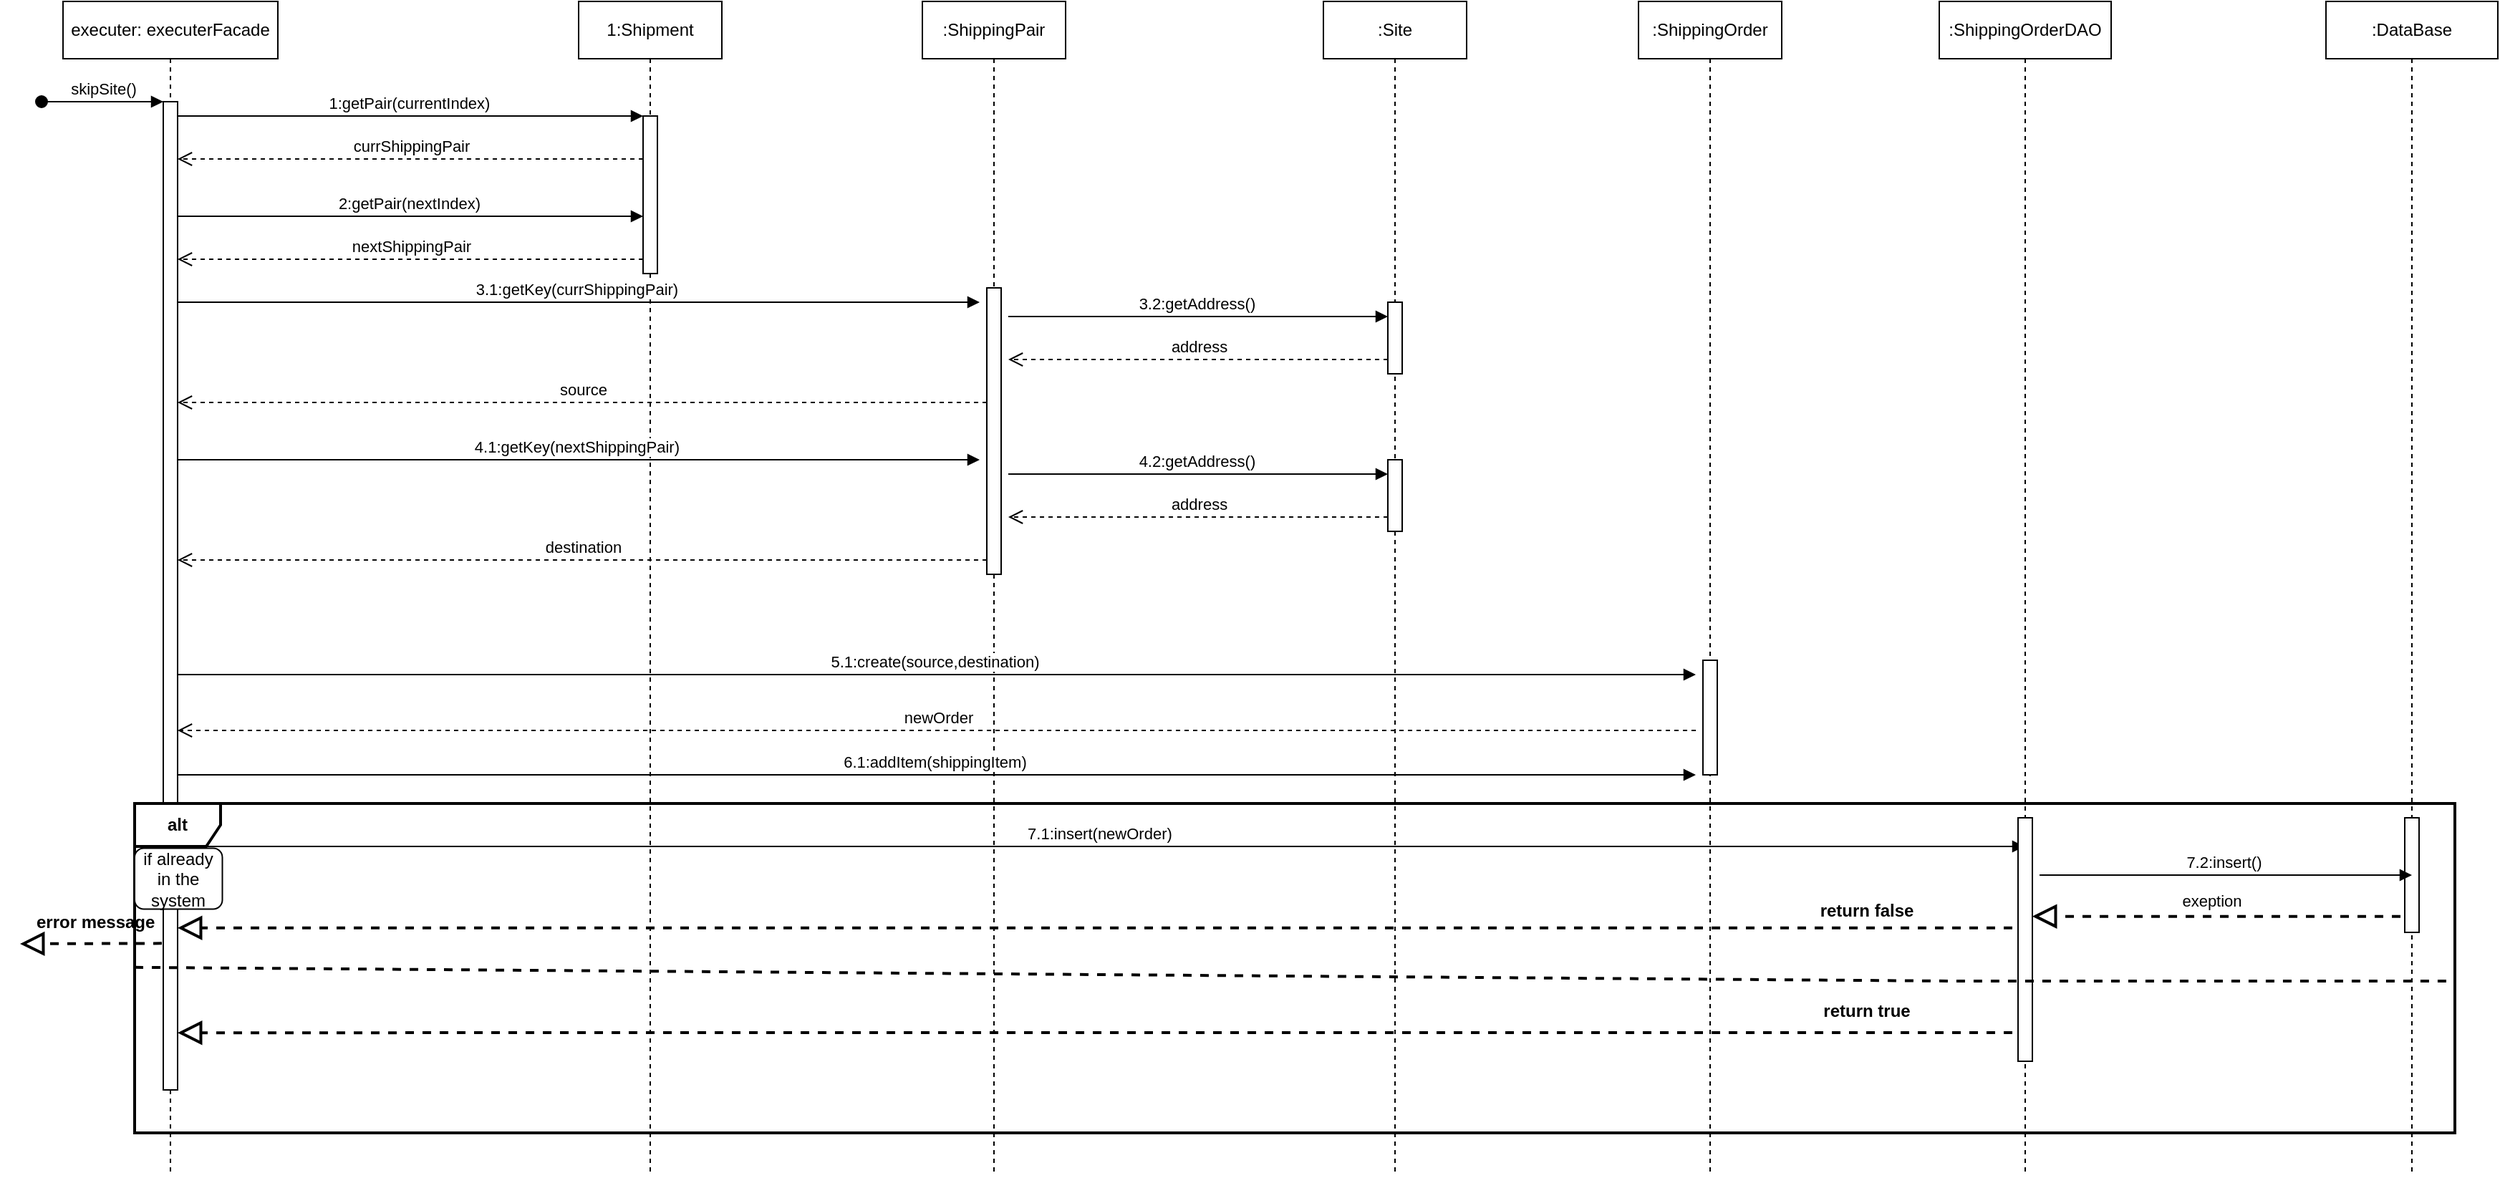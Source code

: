 <mxfile version="21.2.1" type="github">
  <diagram name="Page-1" id="2YBvvXClWsGukQMizWep">
    <mxGraphModel dx="3240" dy="1260" grid="1" gridSize="10" guides="1" tooltips="1" connect="1" arrows="1" fold="1" page="1" pageScale="1" pageWidth="850" pageHeight="1100" math="0" shadow="0">
      <root>
        <mxCell id="0" />
        <mxCell id="1" parent="0" />
        <mxCell id="aM9ryv3xv72pqoxQDRHE-1" value="executer: executerFacade" style="shape=umlLifeline;perimeter=lifelinePerimeter;whiteSpace=wrap;html=1;container=0;dropTarget=0;collapsible=0;recursiveResize=0;outlineConnect=0;portConstraint=eastwest;newEdgeStyle={&quot;edgeStyle&quot;:&quot;elbowEdgeStyle&quot;,&quot;elbow&quot;:&quot;vertical&quot;,&quot;curved&quot;:0,&quot;rounded&quot;:0};" parent="1" vertex="1">
          <mxGeometry x="30" y="40" width="150" height="820" as="geometry" />
        </mxCell>
        <mxCell id="aM9ryv3xv72pqoxQDRHE-2" value="" style="html=1;points=[];perimeter=orthogonalPerimeter;outlineConnect=0;targetShapes=umlLifeline;portConstraint=eastwest;newEdgeStyle={&quot;edgeStyle&quot;:&quot;elbowEdgeStyle&quot;,&quot;elbow&quot;:&quot;vertical&quot;,&quot;curved&quot;:0,&quot;rounded&quot;:0};" parent="aM9ryv3xv72pqoxQDRHE-1" vertex="1">
          <mxGeometry x="70" y="70" width="10" height="690" as="geometry" />
        </mxCell>
        <mxCell id="aM9ryv3xv72pqoxQDRHE-3" value="skipSite()" style="html=1;verticalAlign=bottom;startArrow=oval;endArrow=block;startSize=8;edgeStyle=elbowEdgeStyle;elbow=vertical;curved=0;rounded=0;" parent="aM9ryv3xv72pqoxQDRHE-1" target="aM9ryv3xv72pqoxQDRHE-2" edge="1">
          <mxGeometry relative="1" as="geometry">
            <mxPoint x="-15" y="70" as="sourcePoint" />
          </mxGeometry>
        </mxCell>
        <mxCell id="aM9ryv3xv72pqoxQDRHE-5" value="1:Shipment" style="shape=umlLifeline;perimeter=lifelinePerimeter;whiteSpace=wrap;html=1;container=0;dropTarget=0;collapsible=0;recursiveResize=0;outlineConnect=0;portConstraint=eastwest;newEdgeStyle={&quot;edgeStyle&quot;:&quot;elbowEdgeStyle&quot;,&quot;elbow&quot;:&quot;vertical&quot;,&quot;curved&quot;:0,&quot;rounded&quot;:0};" parent="1" vertex="1">
          <mxGeometry x="390" y="40" width="100" height="820" as="geometry" />
        </mxCell>
        <mxCell id="aM9ryv3xv72pqoxQDRHE-6" value="" style="html=1;points=[];perimeter=orthogonalPerimeter;outlineConnect=0;targetShapes=umlLifeline;portConstraint=eastwest;newEdgeStyle={&quot;edgeStyle&quot;:&quot;elbowEdgeStyle&quot;,&quot;elbow&quot;:&quot;vertical&quot;,&quot;curved&quot;:0,&quot;rounded&quot;:0};" parent="aM9ryv3xv72pqoxQDRHE-5" vertex="1">
          <mxGeometry x="45" y="80" width="10" height="110" as="geometry" />
        </mxCell>
        <mxCell id="aM9ryv3xv72pqoxQDRHE-7" value="1:getPair(currentIndex)&amp;nbsp;" style="html=1;verticalAlign=bottom;endArrow=block;edgeStyle=elbowEdgeStyle;elbow=vertical;curved=0;rounded=0;" parent="1" source="aM9ryv3xv72pqoxQDRHE-2" target="aM9ryv3xv72pqoxQDRHE-6" edge="1">
          <mxGeometry x="0.002" relative="1" as="geometry">
            <mxPoint x="195" y="130" as="sourcePoint" />
            <Array as="points">
              <mxPoint x="180" y="120" />
            </Array>
            <mxPoint as="offset" />
          </mxGeometry>
        </mxCell>
        <mxCell id="aM9ryv3xv72pqoxQDRHE-8" value="currShippingPair" style="html=1;verticalAlign=bottom;endArrow=open;dashed=1;endSize=8;edgeStyle=elbowEdgeStyle;elbow=vertical;curved=0;rounded=0;" parent="1" source="aM9ryv3xv72pqoxQDRHE-6" target="aM9ryv3xv72pqoxQDRHE-2" edge="1">
          <mxGeometry relative="1" as="geometry">
            <mxPoint x="195" y="205" as="targetPoint" />
            <Array as="points">
              <mxPoint x="190" y="150" />
              <mxPoint x="120" y="280" />
              <mxPoint x="190" y="280" />
            </Array>
          </mxGeometry>
        </mxCell>
        <mxCell id="0KpCodrSBKkXkNGWr_Dy-8" value="2:getPair(nextIndex)&amp;nbsp;" style="html=1;verticalAlign=bottom;endArrow=block;edgeStyle=elbowEdgeStyle;elbow=vertical;curved=0;rounded=0;" edge="1" parent="1">
          <mxGeometry relative="1" as="geometry">
            <mxPoint x="110" y="190" as="sourcePoint" />
            <Array as="points">
              <mxPoint x="180" y="190" />
            </Array>
            <mxPoint x="435" y="190" as="targetPoint" />
          </mxGeometry>
        </mxCell>
        <mxCell id="0KpCodrSBKkXkNGWr_Dy-9" value="nextShippingPair" style="html=1;verticalAlign=bottom;endArrow=open;dashed=1;endSize=8;edgeStyle=elbowEdgeStyle;elbow=vertical;curved=0;rounded=0;" edge="1" parent="1">
          <mxGeometry relative="1" as="geometry">
            <mxPoint x="110" y="220" as="targetPoint" />
            <Array as="points">
              <mxPoint x="190" y="220" />
              <mxPoint x="120" y="350" />
              <mxPoint x="190" y="350" />
            </Array>
            <mxPoint x="435" y="220" as="sourcePoint" />
          </mxGeometry>
        </mxCell>
        <mxCell id="0KpCodrSBKkXkNGWr_Dy-11" value=":ShippingPair" style="shape=umlLifeline;perimeter=lifelinePerimeter;whiteSpace=wrap;html=1;container=0;dropTarget=0;collapsible=0;recursiveResize=0;outlineConnect=0;portConstraint=eastwest;newEdgeStyle={&quot;edgeStyle&quot;:&quot;elbowEdgeStyle&quot;,&quot;elbow&quot;:&quot;vertical&quot;,&quot;curved&quot;:0,&quot;rounded&quot;:0};" vertex="1" parent="1">
          <mxGeometry x="630" y="40" width="100" height="820" as="geometry" />
        </mxCell>
        <mxCell id="0KpCodrSBKkXkNGWr_Dy-12" value="" style="html=1;points=[];perimeter=orthogonalPerimeter;outlineConnect=0;targetShapes=umlLifeline;portConstraint=eastwest;newEdgeStyle={&quot;edgeStyle&quot;:&quot;elbowEdgeStyle&quot;,&quot;elbow&quot;:&quot;vertical&quot;,&quot;curved&quot;:0,&quot;rounded&quot;:0};" vertex="1" parent="0KpCodrSBKkXkNGWr_Dy-11">
          <mxGeometry x="45" y="200" width="10" height="200" as="geometry" />
        </mxCell>
        <mxCell id="0KpCodrSBKkXkNGWr_Dy-14" value="3.1:getKey(currShippingPair)&amp;nbsp;" style="html=1;verticalAlign=bottom;endArrow=block;edgeStyle=elbowEdgeStyle;elbow=vertical;curved=0;rounded=0;" edge="1" parent="1">
          <mxGeometry relative="1" as="geometry">
            <mxPoint x="110" y="250" as="sourcePoint" />
            <Array as="points">
              <mxPoint x="180" y="250" />
            </Array>
            <mxPoint x="670" y="250" as="targetPoint" />
            <mxPoint as="offset" />
          </mxGeometry>
        </mxCell>
        <mxCell id="0KpCodrSBKkXkNGWr_Dy-17" value="3.2:getAddress()&amp;nbsp;" style="html=1;verticalAlign=bottom;endArrow=block;edgeStyle=elbowEdgeStyle;elbow=vertical;curved=0;rounded=0;" edge="1" parent="1" target="0KpCodrSBKkXkNGWr_Dy-16">
          <mxGeometry relative="1" as="geometry">
            <mxPoint x="690" y="260" as="sourcePoint" />
            <Array as="points">
              <mxPoint x="790" y="260" />
              <mxPoint x="690" y="250" />
              <mxPoint x="710" y="250" />
              <mxPoint x="870" y="380" />
            </Array>
            <mxPoint x="950" y="250" as="targetPoint" />
            <mxPoint as="offset" />
          </mxGeometry>
        </mxCell>
        <mxCell id="0KpCodrSBKkXkNGWr_Dy-15" value=":Site" style="shape=umlLifeline;perimeter=lifelinePerimeter;whiteSpace=wrap;html=1;container=0;dropTarget=0;collapsible=0;recursiveResize=0;outlineConnect=0;portConstraint=eastwest;newEdgeStyle={&quot;edgeStyle&quot;:&quot;elbowEdgeStyle&quot;,&quot;elbow&quot;:&quot;vertical&quot;,&quot;curved&quot;:0,&quot;rounded&quot;:0};" vertex="1" parent="1">
          <mxGeometry x="910" y="40" width="100" height="820" as="geometry" />
        </mxCell>
        <mxCell id="0KpCodrSBKkXkNGWr_Dy-16" value="" style="html=1;points=[];perimeter=orthogonalPerimeter;outlineConnect=0;targetShapes=umlLifeline;portConstraint=eastwest;newEdgeStyle={&quot;edgeStyle&quot;:&quot;elbowEdgeStyle&quot;,&quot;elbow&quot;:&quot;vertical&quot;,&quot;curved&quot;:0,&quot;rounded&quot;:0};" vertex="1" parent="0KpCodrSBKkXkNGWr_Dy-15">
          <mxGeometry x="45" y="210" width="10" height="50" as="geometry" />
        </mxCell>
        <mxCell id="0KpCodrSBKkXkNGWr_Dy-19" value="address" style="html=1;verticalAlign=bottom;endArrow=open;dashed=1;endSize=8;edgeStyle=elbowEdgeStyle;elbow=vertical;curved=0;rounded=0;" edge="1" parent="1">
          <mxGeometry x="-0.001" relative="1" as="geometry">
            <mxPoint x="690" y="290" as="targetPoint" />
            <Array as="points">
              <mxPoint x="710" y="290" />
              <mxPoint x="640" y="420" />
              <mxPoint x="710" y="420" />
            </Array>
            <mxPoint x="955" y="290" as="sourcePoint" />
            <mxPoint as="offset" />
          </mxGeometry>
        </mxCell>
        <mxCell id="0KpCodrSBKkXkNGWr_Dy-20" value="source" style="html=1;verticalAlign=bottom;endArrow=open;dashed=1;endSize=8;edgeStyle=elbowEdgeStyle;elbow=vertical;curved=0;rounded=0;" edge="1" parent="1">
          <mxGeometry x="-0.001" relative="1" as="geometry">
            <mxPoint x="110" y="320" as="targetPoint" />
            <Array as="points">
              <mxPoint x="430" y="320" />
              <mxPoint x="360" y="450" />
              <mxPoint x="430" y="450" />
            </Array>
            <mxPoint x="675" y="320" as="sourcePoint" />
            <mxPoint as="offset" />
          </mxGeometry>
        </mxCell>
        <mxCell id="0KpCodrSBKkXkNGWr_Dy-21" value="4.1:getKey(nextShippingPair)&amp;nbsp;" style="html=1;verticalAlign=bottom;endArrow=block;edgeStyle=elbowEdgeStyle;elbow=vertical;curved=0;rounded=0;" edge="1" parent="1">
          <mxGeometry relative="1" as="geometry">
            <mxPoint x="110" y="360" as="sourcePoint" />
            <Array as="points">
              <mxPoint x="180" y="360" />
            </Array>
            <mxPoint x="670" y="360" as="targetPoint" />
            <mxPoint as="offset" />
          </mxGeometry>
        </mxCell>
        <mxCell id="0KpCodrSBKkXkNGWr_Dy-22" value="4.2:getAddress()&amp;nbsp;" style="html=1;verticalAlign=bottom;endArrow=block;edgeStyle=elbowEdgeStyle;elbow=vertical;curved=0;rounded=0;" edge="1" parent="1" target="0KpCodrSBKkXkNGWr_Dy-23">
          <mxGeometry relative="1" as="geometry">
            <mxPoint x="690" y="370" as="sourcePoint" />
            <Array as="points">
              <mxPoint x="790" y="370" />
              <mxPoint x="690" y="360" />
              <mxPoint x="710" y="360" />
              <mxPoint x="870" y="490" />
            </Array>
            <mxPoint x="950" y="360" as="targetPoint" />
            <mxPoint as="offset" />
          </mxGeometry>
        </mxCell>
        <mxCell id="0KpCodrSBKkXkNGWr_Dy-23" value="" style="html=1;points=[];perimeter=orthogonalPerimeter;outlineConnect=0;targetShapes=umlLifeline;portConstraint=eastwest;newEdgeStyle={&quot;edgeStyle&quot;:&quot;elbowEdgeStyle&quot;,&quot;elbow&quot;:&quot;vertical&quot;,&quot;curved&quot;:0,&quot;rounded&quot;:0};" vertex="1" parent="1">
          <mxGeometry x="955" y="360" width="10" height="50" as="geometry" />
        </mxCell>
        <mxCell id="0KpCodrSBKkXkNGWr_Dy-24" value="address" style="html=1;verticalAlign=bottom;endArrow=open;dashed=1;endSize=8;edgeStyle=elbowEdgeStyle;elbow=vertical;curved=0;rounded=0;" edge="1" parent="1">
          <mxGeometry x="-0.001" relative="1" as="geometry">
            <mxPoint x="690" y="400" as="targetPoint" />
            <Array as="points">
              <mxPoint x="710" y="400" />
              <mxPoint x="640" y="530" />
              <mxPoint x="710" y="530" />
            </Array>
            <mxPoint x="955" y="400" as="sourcePoint" />
            <mxPoint as="offset" />
          </mxGeometry>
        </mxCell>
        <mxCell id="0KpCodrSBKkXkNGWr_Dy-25" value="destination" style="html=1;verticalAlign=bottom;endArrow=open;dashed=1;endSize=8;edgeStyle=elbowEdgeStyle;elbow=vertical;curved=0;rounded=0;" edge="1" parent="1">
          <mxGeometry x="-0.001" relative="1" as="geometry">
            <mxPoint x="110" y="430" as="targetPoint" />
            <Array as="points">
              <mxPoint x="430" y="430" />
              <mxPoint x="360" y="560" />
              <mxPoint x="430" y="560" />
            </Array>
            <mxPoint x="675" y="430" as="sourcePoint" />
            <mxPoint as="offset" />
          </mxGeometry>
        </mxCell>
        <mxCell id="0KpCodrSBKkXkNGWr_Dy-28" value=":ShippingOrder" style="shape=umlLifeline;perimeter=lifelinePerimeter;whiteSpace=wrap;html=1;container=0;dropTarget=0;collapsible=0;recursiveResize=0;outlineConnect=0;portConstraint=eastwest;newEdgeStyle={&quot;edgeStyle&quot;:&quot;elbowEdgeStyle&quot;,&quot;elbow&quot;:&quot;vertical&quot;,&quot;curved&quot;:0,&quot;rounded&quot;:0};" vertex="1" parent="1">
          <mxGeometry x="1130" y="40" width="100" height="820" as="geometry" />
        </mxCell>
        <mxCell id="0KpCodrSBKkXkNGWr_Dy-29" value="" style="html=1;points=[];perimeter=orthogonalPerimeter;outlineConnect=0;targetShapes=umlLifeline;portConstraint=eastwest;newEdgeStyle={&quot;edgeStyle&quot;:&quot;elbowEdgeStyle&quot;,&quot;elbow&quot;:&quot;vertical&quot;,&quot;curved&quot;:0,&quot;rounded&quot;:0};" vertex="1" parent="0KpCodrSBKkXkNGWr_Dy-28">
          <mxGeometry x="45" y="460" width="10" height="80" as="geometry" />
        </mxCell>
        <mxCell id="0KpCodrSBKkXkNGWr_Dy-30" value="5.1:create(source,destination)&amp;nbsp;" style="html=1;verticalAlign=bottom;endArrow=block;edgeStyle=elbowEdgeStyle;elbow=vertical;curved=0;rounded=0;" edge="1" parent="1">
          <mxGeometry relative="1" as="geometry">
            <mxPoint x="110" y="510" as="sourcePoint" />
            <Array as="points">
              <mxPoint x="180" y="510" />
            </Array>
            <mxPoint x="1170" y="510" as="targetPoint" />
            <mxPoint as="offset" />
          </mxGeometry>
        </mxCell>
        <mxCell id="0KpCodrSBKkXkNGWr_Dy-31" value="6.1:addItem(shippingItem)&amp;nbsp;" style="html=1;verticalAlign=bottom;endArrow=block;edgeStyle=elbowEdgeStyle;elbow=vertical;curved=0;rounded=0;" edge="1" parent="1">
          <mxGeometry relative="1" as="geometry">
            <mxPoint x="110" y="580" as="sourcePoint" />
            <Array as="points">
              <mxPoint x="180" y="580" />
            </Array>
            <mxPoint x="1170" y="580" as="targetPoint" />
            <mxPoint as="offset" />
          </mxGeometry>
        </mxCell>
        <mxCell id="0KpCodrSBKkXkNGWr_Dy-32" value="newOrder" style="html=1;verticalAlign=bottom;endArrow=open;dashed=1;endSize=8;edgeStyle=elbowEdgeStyle;elbow=vertical;curved=0;rounded=0;" edge="1" parent="1">
          <mxGeometry x="-0.001" relative="1" as="geometry">
            <mxPoint x="110" y="549" as="targetPoint" />
            <Array as="points">
              <mxPoint x="430" y="549" />
              <mxPoint x="360" y="679" />
              <mxPoint x="430" y="679" />
            </Array>
            <mxPoint x="1170" y="549" as="sourcePoint" />
            <mxPoint as="offset" />
          </mxGeometry>
        </mxCell>
        <mxCell id="0KpCodrSBKkXkNGWr_Dy-33" value="7.1:insert(newOrder)&amp;nbsp;" style="html=1;verticalAlign=bottom;endArrow=block;edgeStyle=elbowEdgeStyle;elbow=vertical;curved=0;rounded=0;" edge="1" parent="1" target="0KpCodrSBKkXkNGWr_Dy-34">
          <mxGeometry x="0.0" relative="1" as="geometry">
            <mxPoint x="110" y="630" as="sourcePoint" />
            <Array as="points">
              <mxPoint x="180" y="630" />
            </Array>
            <mxPoint x="1320" y="630" as="targetPoint" />
            <mxPoint as="offset" />
          </mxGeometry>
        </mxCell>
        <mxCell id="0KpCodrSBKkXkNGWr_Dy-34" value=":ShippingOrderDAO" style="shape=umlLifeline;perimeter=lifelinePerimeter;whiteSpace=wrap;html=1;container=0;dropTarget=0;collapsible=0;recursiveResize=0;outlineConnect=0;portConstraint=eastwest;newEdgeStyle={&quot;edgeStyle&quot;:&quot;elbowEdgeStyle&quot;,&quot;elbow&quot;:&quot;vertical&quot;,&quot;curved&quot;:0,&quot;rounded&quot;:0};" vertex="1" parent="1">
          <mxGeometry x="1340" y="40" width="120" height="820" as="geometry" />
        </mxCell>
        <mxCell id="0KpCodrSBKkXkNGWr_Dy-35" value="" style="html=1;points=[];perimeter=orthogonalPerimeter;outlineConnect=0;targetShapes=umlLifeline;portConstraint=eastwest;newEdgeStyle={&quot;edgeStyle&quot;:&quot;elbowEdgeStyle&quot;,&quot;elbow&quot;:&quot;vertical&quot;,&quot;curved&quot;:0,&quot;rounded&quot;:0};" vertex="1" parent="0KpCodrSBKkXkNGWr_Dy-34">
          <mxGeometry x="55" y="570" width="10" height="170" as="geometry" />
        </mxCell>
        <mxCell id="0KpCodrSBKkXkNGWr_Dy-36" value=":DataBase" style="shape=umlLifeline;perimeter=lifelinePerimeter;whiteSpace=wrap;html=1;container=0;dropTarget=0;collapsible=0;recursiveResize=0;outlineConnect=0;portConstraint=eastwest;newEdgeStyle={&quot;edgeStyle&quot;:&quot;elbowEdgeStyle&quot;,&quot;elbow&quot;:&quot;vertical&quot;,&quot;curved&quot;:0,&quot;rounded&quot;:0};" vertex="1" parent="1">
          <mxGeometry x="1610" y="40" width="120" height="820" as="geometry" />
        </mxCell>
        <mxCell id="0KpCodrSBKkXkNGWr_Dy-37" value="" style="html=1;points=[];perimeter=orthogonalPerimeter;outlineConnect=0;targetShapes=umlLifeline;portConstraint=eastwest;newEdgeStyle={&quot;edgeStyle&quot;:&quot;elbowEdgeStyle&quot;,&quot;elbow&quot;:&quot;vertical&quot;,&quot;curved&quot;:0,&quot;rounded&quot;:0};" vertex="1" parent="0KpCodrSBKkXkNGWr_Dy-36">
          <mxGeometry x="55" y="570" width="10" height="80" as="geometry" />
        </mxCell>
        <mxCell id="0KpCodrSBKkXkNGWr_Dy-38" value="7.2:insert()&amp;nbsp;" style="html=1;verticalAlign=bottom;endArrow=block;edgeStyle=elbowEdgeStyle;elbow=vertical;curved=0;rounded=0;" edge="1" parent="1">
          <mxGeometry x="0.0" relative="1" as="geometry">
            <mxPoint x="1410" y="650" as="sourcePoint" />
            <Array as="points">
              <mxPoint x="1480" y="650" />
            </Array>
            <mxPoint x="1670" y="650" as="targetPoint" />
            <mxPoint as="offset" />
          </mxGeometry>
        </mxCell>
        <mxCell id="0KpCodrSBKkXkNGWr_Dy-40" value="alt" style="shape=umlFrame;whiteSpace=wrap;html=1;pointerEvents=0;fontStyle=1;strokeWidth=2;" vertex="1" parent="1">
          <mxGeometry x="80" y="600" width="1620" height="230" as="geometry" />
        </mxCell>
        <mxCell id="0KpCodrSBKkXkNGWr_Dy-43" value="return false" style="text;html=1;align=center;verticalAlign=middle;whiteSpace=wrap;rounded=0;fontStyle=1;strokeWidth=2;" vertex="1" parent="1">
          <mxGeometry x="1245" y="660" width="89" height="30" as="geometry" />
        </mxCell>
        <mxCell id="0KpCodrSBKkXkNGWr_Dy-44" value="" style="endArrow=block;dashed=1;endFill=0;endSize=12;html=1;rounded=0;fontStyle=1;strokeWidth=2;" edge="1" parent="1">
          <mxGeometry width="160" relative="1" as="geometry">
            <mxPoint x="99" y="697.67" as="sourcePoint" />
            <mxPoint y="698" as="targetPoint" />
          </mxGeometry>
        </mxCell>
        <mxCell id="0KpCodrSBKkXkNGWr_Dy-45" value="error message&amp;nbsp;" style="text;html=1;align=center;verticalAlign=middle;whiteSpace=wrap;rounded=0;fontStyle=1;strokeWidth=2;" vertex="1" parent="1">
          <mxGeometry x="10" y="667.5" width="89" height="30" as="geometry" />
        </mxCell>
        <mxCell id="0KpCodrSBKkXkNGWr_Dy-46" value="" style="endArrow=block;dashed=1;endFill=0;endSize=12;html=1;rounded=0;fontStyle=1;strokeWidth=2;" edge="1" parent="1" target="aM9ryv3xv72pqoxQDRHE-2">
          <mxGeometry width="160" relative="1" as="geometry">
            <mxPoint x="1391" y="686.91" as="sourcePoint" />
            <mxPoint x="540" y="686.91" as="targetPoint" />
            <Array as="points">
              <mxPoint x="1065" y="686.91" />
              <mxPoint x="645" y="686.91" />
            </Array>
          </mxGeometry>
        </mxCell>
        <mxCell id="0KpCodrSBKkXkNGWr_Dy-47" value="" style="endArrow=block;dashed=1;endFill=0;endSize=12;html=1;rounded=0;fontStyle=1;strokeWidth=2;" edge="1" parent="1" target="0KpCodrSBKkXkNGWr_Dy-35">
          <mxGeometry width="160" relative="1" as="geometry">
            <mxPoint x="1662" y="678.82" as="sourcePoint" />
            <mxPoint x="1422" y="678.82" as="targetPoint" />
          </mxGeometry>
        </mxCell>
        <mxCell id="0KpCodrSBKkXkNGWr_Dy-54" value="exeption" style="edgeLabel;html=1;align=center;verticalAlign=middle;resizable=0;points=[];" vertex="1" connectable="0" parent="0KpCodrSBKkXkNGWr_Dy-47">
          <mxGeometry x="0.131" y="-2" relative="1" as="geometry">
            <mxPoint x="13" y="-9" as="offset" />
          </mxGeometry>
        </mxCell>
        <mxCell id="0KpCodrSBKkXkNGWr_Dy-50" value="" style="endArrow=none;dashed=1;html=1;rounded=0;fontStyle=1;strokeWidth=2;entryX=1;entryY=0.539;entryDx=0;entryDy=0;entryPerimeter=0;" edge="1" parent="1" target="0KpCodrSBKkXkNGWr_Dy-40">
          <mxGeometry width="50" height="50" relative="1" as="geometry">
            <mxPoint x="80" y="714.41" as="sourcePoint" />
            <mxPoint x="1430" y="714.41" as="targetPoint" />
            <Array as="points">
              <mxPoint x="1350" y="724" />
            </Array>
          </mxGeometry>
        </mxCell>
        <mxCell id="0KpCodrSBKkXkNGWr_Dy-52" value="" style="rounded=1;whiteSpace=wrap;html=1;" vertex="1" parent="1">
          <mxGeometry x="80" y="631.25" width="61.25" height="42.5" as="geometry" />
        </mxCell>
        <mxCell id="0KpCodrSBKkXkNGWr_Dy-53" value="if already in the system" style="text;html=1;strokeColor=none;fillColor=none;align=center;verticalAlign=middle;whiteSpace=wrap;rounded=0;" vertex="1" parent="1">
          <mxGeometry x="80" y="637.5" width="61.25" height="30" as="geometry" />
        </mxCell>
        <mxCell id="0KpCodrSBKkXkNGWr_Dy-57" value="return true" style="text;html=1;align=center;verticalAlign=middle;whiteSpace=wrap;rounded=0;fontStyle=1;strokeWidth=2;" vertex="1" parent="1">
          <mxGeometry x="1245" y="730" width="89" height="30" as="geometry" />
        </mxCell>
        <mxCell id="0KpCodrSBKkXkNGWr_Dy-61" value="" style="endArrow=block;dashed=1;endFill=0;endSize=12;html=1;rounded=0;fontStyle=1;strokeWidth=2;" edge="1" parent="1">
          <mxGeometry width="160" relative="1" as="geometry">
            <mxPoint x="1391" y="760" as="sourcePoint" />
            <mxPoint x="110" y="760.09" as="targetPoint" />
            <Array as="points">
              <mxPoint x="1065" y="760" />
              <mxPoint x="645" y="760" />
            </Array>
          </mxGeometry>
        </mxCell>
      </root>
    </mxGraphModel>
  </diagram>
</mxfile>
